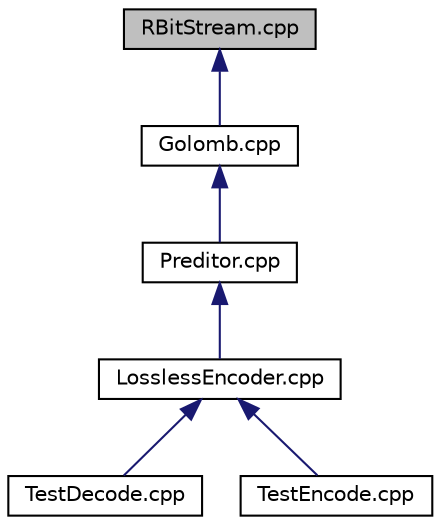 digraph "RBitStream.cpp"
{
 // LATEX_PDF_SIZE
  edge [fontname="Helvetica",fontsize="10",labelfontname="Helvetica",labelfontsize="10"];
  node [fontname="Helvetica",fontsize="10",shape=record];
  Node1 [label="RBitStream.cpp",height=0.2,width=0.4,color="black", fillcolor="grey75", style="filled", fontcolor="black",tooltip="Class to read bits to a binary file."];
  Node1 -> Node2 [dir="back",color="midnightblue",fontsize="10",style="solid",fontname="Helvetica"];
  Node2 [label="Golomb.cpp",height=0.2,width=0.4,color="black", fillcolor="white", style="filled",URL="$Golomb_8cpp.html",tooltip="Class to encode and decode Golomb code."];
  Node2 -> Node3 [dir="back",color="midnightblue",fontsize="10",style="solid",fontname="Helvetica"];
  Node3 [label="Preditor.cpp",height=0.2,width=0.4,color="black", fillcolor="white", style="filled",URL="$Preditor_8cpp.html",tooltip="Class to encode and decode frames from a video based on with predictive tecnique was used."];
  Node3 -> Node4 [dir="back",color="midnightblue",fontsize="10",style="solid",fontname="Helvetica"];
  Node4 [label="LosslessEncoder.cpp",height=0.2,width=0.4,color="black", fillcolor="white", style="filled",URL="$LosslessEncoder_8cpp.html",tooltip="Class to encode and decode videos."];
  Node4 -> Node5 [dir="back",color="midnightblue",fontsize="10",style="solid",fontname="Helvetica"];
  Node5 [label="TestDecode.cpp",height=0.2,width=0.4,color="black", fillcolor="white", style="filled",URL="$TestDecode_8cpp.html",tooltip="Decode a video by passing the file it was encoded to."];
  Node4 -> Node6 [dir="back",color="midnightblue",fontsize="10",style="solid",fontname="Helvetica"];
  Node6 [label="TestEncode.cpp",height=0.2,width=0.4,color="black", fillcolor="white", style="filled",URL="$TestEncode_8cpp.html",tooltip="Encode a video file by passing by order : The video file to encode, the type of predictive encoding y..."];
}
